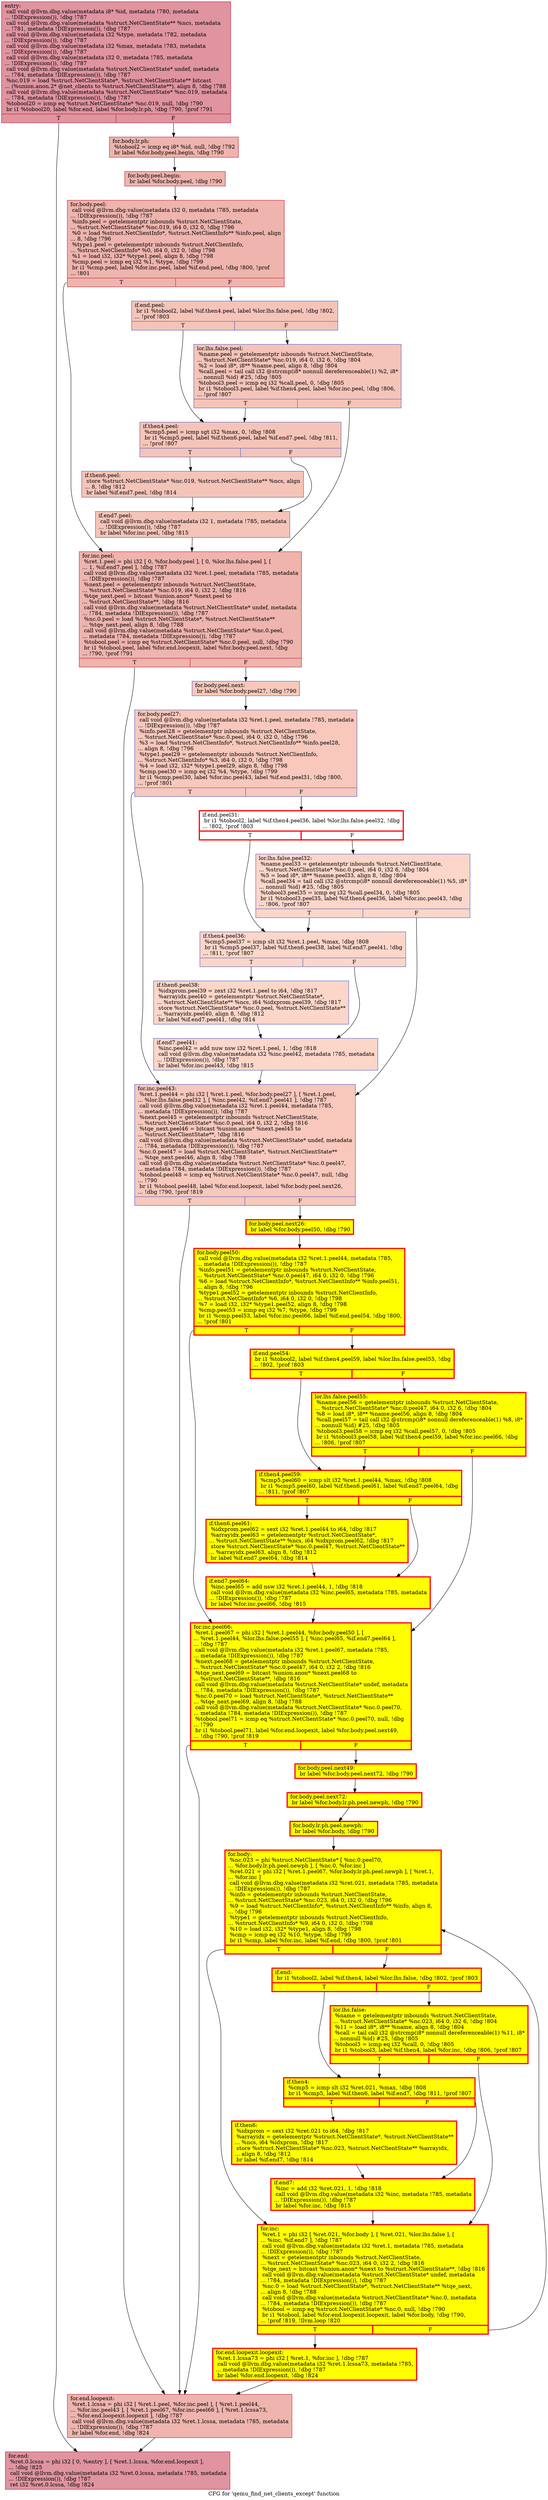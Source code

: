 digraph "CFG for 'qemu_find_net_clients_except' function" {
	label="CFG for 'qemu_find_net_clients_except' function";

	Node0x55a9bd45d560 [shape=record,color="#b70d28ff", style=filled, fillcolor="#b70d2870",label="{entry:\l  call void @llvm.dbg.value(metadata i8* %id, metadata !780, metadata\l... !DIExpression()), !dbg !787\l  call void @llvm.dbg.value(metadata %struct.NetClientState** %ncs, metadata\l... !781, metadata !DIExpression()), !dbg !787\l  call void @llvm.dbg.value(metadata i32 %type, metadata !782, metadata\l... !DIExpression()), !dbg !787\l  call void @llvm.dbg.value(metadata i32 %max, metadata !783, metadata\l... !DIExpression()), !dbg !787\l  call void @llvm.dbg.value(metadata i32 0, metadata !785, metadata\l... !DIExpression()), !dbg !787\l  call void @llvm.dbg.value(metadata %struct.NetClientState* undef, metadata\l... !784, metadata !DIExpression()), !dbg !787\l  %nc.019 = load %struct.NetClientState*, %struct.NetClientState** bitcast\l... (%union.anon.2* @net_clients to %struct.NetClientState**), align 8, !dbg !788\l  call void @llvm.dbg.value(metadata %struct.NetClientState* %nc.019, metadata\l... !784, metadata !DIExpression()), !dbg !787\l  %tobool20 = icmp eq %struct.NetClientState* %nc.019, null, !dbg !790\l  br i1 %tobool20, label %for.end, label %for.body.lr.ph, !dbg !790, !prof !791\l|{<s0>T|<s1>F}}"];
	Node0x55a9bd45d560:s0 -> Node0x55a9bd4b0f00;
	Node0x55a9bd45d560:s1 -> Node0x55a9bd620d50;
	Node0x55a9bd620d50 [shape=record,color="#b70d28ff", style=filled, fillcolor="#d8564670",label="{for.body.lr.ph:                                   \l  %tobool2 = icmp eq i8* %id, null, !dbg !792\l  br label %for.body.peel.begin, !dbg !790\l}"];
	Node0x55a9bd620d50 -> Node0x55a9bd77ba20;
	Node0x55a9bd77ba20 [shape=record,color="#b70d28ff", style=filled, fillcolor="#d8564670",label="{for.body.peel.begin:                              \l  br label %for.body.peel, !dbg !790\l}"];
	Node0x55a9bd77ba20 -> Node0x55a9bd7a1d70;
	Node0x55a9bd7a1d70 [shape=record,color="#b70d28ff", style=filled, fillcolor="#d8564670",label="{for.body.peel:                                    \l  call void @llvm.dbg.value(metadata i32 0, metadata !785, metadata\l... !DIExpression()), !dbg !787\l  %info.peel = getelementptr inbounds %struct.NetClientState,\l... %struct.NetClientState* %nc.019, i64 0, i32 0, !dbg !796\l  %0 = load %struct.NetClientInfo*, %struct.NetClientInfo** %info.peel, align\l... 8, !dbg !796\l  %type1.peel = getelementptr inbounds %struct.NetClientInfo,\l... %struct.NetClientInfo* %0, i64 0, i32 0, !dbg !798\l  %1 = load i32, i32* %type1.peel, align 8, !dbg !798\l  %cmp.peel = icmp eq i32 %1, %type, !dbg !799\l  br i1 %cmp.peel, label %for.inc.peel, label %if.end.peel, !dbg !800, !prof\l... !801\l|{<s0>T|<s1>F}}"];
	Node0x55a9bd7a1d70:s0 -> Node0x55a9bd58a760;
	Node0x55a9bd7a1d70:s1 -> Node0x55a9bd58e650;
	Node0x55a9bd58e650 [shape=record,color="#3d50c3ff", style=filled, fillcolor="#e97a5f70",label="{if.end.peel:                                      \l  br i1 %tobool2, label %if.then4.peel, label %lor.lhs.false.peel, !dbg !802,\l... !prof !803\l|{<s0>T|<s1>F}}"];
	Node0x55a9bd58e650:s0 -> Node0x55a9bd597370;
	Node0x55a9bd58e650:s1 -> Node0x55a9bd7279f0;
	Node0x55a9bd7279f0 [shape=record,color="#3d50c3ff", style=filled, fillcolor="#e97a5f70",label="{lor.lhs.false.peel:                               \l  %name.peel = getelementptr inbounds %struct.NetClientState,\l... %struct.NetClientState* %nc.019, i64 0, i32 6, !dbg !804\l  %2 = load i8*, i8** %name.peel, align 8, !dbg !804\l  %call.peel = tail call i32 @strcmp(i8* nonnull dereferenceable(1) %2, i8*\l... nonnull %id) #25, !dbg !805\l  %tobool3.peel = icmp eq i32 %call.peel, 0, !dbg !805\l  br i1 %tobool3.peel, label %if.then4.peel, label %for.inc.peel, !dbg !806,\l... !prof !807\l|{<s0>T|<s1>F}}"];
	Node0x55a9bd7279f0:s0 -> Node0x55a9bd597370;
	Node0x55a9bd7279f0:s1 -> Node0x55a9bd58a760;
	Node0x55a9bd597370 [shape=record,color="#3d50c3ff", style=filled, fillcolor="#e97a5f70",label="{if.then4.peel:                                    \l  %cmp5.peel = icmp sgt i32 %max, 0, !dbg !808\l  br i1 %cmp5.peel, label %if.then6.peel, label %if.end7.peel, !dbg !811,\l... !prof !807\l|{<s0>T|<s1>F}}"];
	Node0x55a9bd597370:s0 -> Node0x55a9bd58e300;
	Node0x55a9bd597370:s1 -> Node0x55a9bd616e20;
	Node0x55a9bd58e300 [shape=record,color="#3d50c3ff", style=filled, fillcolor="#e97a5f70",label="{if.then6.peel:                                    \l  store %struct.NetClientState* %nc.019, %struct.NetClientState** %ncs, align\l... 8, !dbg !812\l  br label %if.end7.peel, !dbg !814\l}"];
	Node0x55a9bd58e300 -> Node0x55a9bd616e20;
	Node0x55a9bd616e20 [shape=record,color="#3d50c3ff", style=filled, fillcolor="#e97a5f70",label="{if.end7.peel:                                     \l  call void @llvm.dbg.value(metadata i32 1, metadata !785, metadata\l... !DIExpression()), !dbg !787\l  br label %for.inc.peel, !dbg !815\l}"];
	Node0x55a9bd616e20 -> Node0x55a9bd58a760;
	Node0x55a9bd58a760 [shape=record,color="#b70d28ff", style=filled, fillcolor="#d8564670",label="{for.inc.peel:                                     \l  %ret.1.peel = phi i32 [ 0, %for.body.peel ], [ 0, %lor.lhs.false.peel ], [\l... 1, %if.end7.peel ], !dbg !787\l  call void @llvm.dbg.value(metadata i32 %ret.1.peel, metadata !785, metadata\l... !DIExpression()), !dbg !787\l  %next.peel = getelementptr inbounds %struct.NetClientState,\l... %struct.NetClientState* %nc.019, i64 0, i32 2, !dbg !816\l  %tqe_next.peel = bitcast %union.anon* %next.peel to\l... %struct.NetClientState**, !dbg !816\l  call void @llvm.dbg.value(metadata %struct.NetClientState* undef, metadata\l... !784, metadata !DIExpression()), !dbg !787\l  %nc.0.peel = load %struct.NetClientState*, %struct.NetClientState**\l... %tqe_next.peel, align 8, !dbg !788\l  call void @llvm.dbg.value(metadata %struct.NetClientState* %nc.0.peel,\l... metadata !784, metadata !DIExpression()), !dbg !787\l  %tobool.peel = icmp eq %struct.NetClientState* %nc.0.peel, null, !dbg !790\l  br i1 %tobool.peel, label %for.end.loopexit, label %for.body.peel.next, !dbg\l... !790, !prof !791\l|{<s0>T|<s1>F}}"];
	Node0x55a9bd58a760:s0 -> Node0x55a9bd74ad60;
	Node0x55a9bd58a760:s1 -> Node0x55a9bd7a2130;
	Node0x55a9bd7a2130 [shape=record,color="#3d50c3ff", style=filled, fillcolor="#ed836670",label="{for.body.peel.next:                               \l  br label %for.body.peel27, !dbg !790\l}"];
	Node0x55a9bd7a2130 -> Node0x55a9bd6f0380;
	Node0x55a9bd6f0380 [shape=record,color="#3d50c3ff", style=filled, fillcolor="#ed836670",label="{for.body.peel27:                                  \l  call void @llvm.dbg.value(metadata i32 %ret.1.peel, metadata !785, metadata\l... !DIExpression()), !dbg !787\l  %info.peel28 = getelementptr inbounds %struct.NetClientState,\l... %struct.NetClientState* %nc.0.peel, i64 0, i32 0, !dbg !796\l  %3 = load %struct.NetClientInfo*, %struct.NetClientInfo** %info.peel28,\l... align 8, !dbg !796\l  %type1.peel29 = getelementptr inbounds %struct.NetClientInfo,\l... %struct.NetClientInfo* %3, i64 0, i32 0, !dbg !798\l  %4 = load i32, i32* %type1.peel29, align 8, !dbg !798\l  %cmp.peel30 = icmp eq i32 %4, %type, !dbg !799\l  br i1 %cmp.peel30, label %for.inc.peel43, label %if.end.peel31, !dbg !800,\l... !prof !801\l|{<s0>T|<s1>F}}"];
	Node0x55a9bd6f0380:s0 -> Node0x55a9bd58ae40;
	Node0x55a9bd6f0380:s1 -> Node0x55a9bd78db10;
	Node0x55a9bd78db10 [shape=record,penwidth=3.0, color="red",label="{if.end.peel31:                                    \l  br i1 %tobool2, label %if.then4.peel36, label %lor.lhs.false.peel32, !dbg\l... !802, !prof !803\l|{<s0>T|<s1>F}}"];
	Node0x55a9bd78db10:s0 -> Node0x55a9bd58efc0;
	Node0x55a9bd78db10:s1 -> Node0x55a9bd5f94f0;
	Node0x55a9bd5f94f0 [shape=record,color="#3d50c3ff", style=filled, fillcolor="#f6a38570",label="{lor.lhs.false.peel32:                             \l  %name.peel33 = getelementptr inbounds %struct.NetClientState,\l... %struct.NetClientState* %nc.0.peel, i64 0, i32 6, !dbg !804\l  %5 = load i8*, i8** %name.peel33, align 8, !dbg !804\l  %call.peel34 = tail call i32 @strcmp(i8* nonnull dereferenceable(1) %5, i8*\l... nonnull %id) #25, !dbg !805\l  %tobool3.peel35 = icmp eq i32 %call.peel34, 0, !dbg !805\l  br i1 %tobool3.peel35, label %if.then4.peel36, label %for.inc.peel43, !dbg\l... !806, !prof !807\l|{<s0>T|<s1>F}}"];
	Node0x55a9bd5f94f0:s0 -> Node0x55a9bd58efc0;
	Node0x55a9bd5f94f0:s1 -> Node0x55a9bd58ae40;
	Node0x55a9bd58efc0 [shape=record,color="#3d50c3ff", style=filled, fillcolor="#f6a38570",label="{if.then4.peel36:                                  \l  %cmp5.peel37 = icmp slt i32 %ret.1.peel, %max, !dbg !808\l  br i1 %cmp5.peel37, label %if.then6.peel38, label %if.end7.peel41, !dbg\l... !811, !prof !807\l|{<s0>T|<s1>F}}"];
	Node0x55a9bd58efc0:s0 -> Node0x55a9bd76a730;
	Node0x55a9bd58efc0:s1 -> Node0x55a9bd58ad00;
	Node0x55a9bd76a730 [shape=record,color="#3d50c3ff", style=filled, fillcolor="#f6a38570",label="{if.then6.peel38:                                  \l  %idxprom.peel39 = zext i32 %ret.1.peel to i64, !dbg !817\l  %arrayidx.peel40 = getelementptr %struct.NetClientState*,\l... %struct.NetClientState** %ncs, i64 %idxprom.peel39, !dbg !817\l  store %struct.NetClientState* %nc.0.peel, %struct.NetClientState**\l... %arrayidx.peel40, align 8, !dbg !812\l  br label %if.end7.peel41, !dbg !814\l}"];
	Node0x55a9bd76a730 -> Node0x55a9bd58ad00;
	Node0x55a9bd58ad00 [shape=record,color="#3d50c3ff", style=filled, fillcolor="#f6a38570",label="{if.end7.peel41:                                   \l  %inc.peel42 = add nuw nsw i32 %ret.1.peel, 1, !dbg !818\l  call void @llvm.dbg.value(metadata i32 %inc.peel42, metadata !785, metadata\l... !DIExpression()), !dbg !787\l  br label %for.inc.peel43, !dbg !815\l}"];
	Node0x55a9bd58ad00 -> Node0x55a9bd58ae40;
	Node0x55a9bd58ae40 [shape=record,color="#3d50c3ff", style=filled, fillcolor="#ed836670",label="{for.inc.peel43:                                   \l  %ret.1.peel44 = phi i32 [ %ret.1.peel, %for.body.peel27 ], [ %ret.1.peel,\l... %lor.lhs.false.peel32 ], [ %inc.peel42, %if.end7.peel41 ], !dbg !787\l  call void @llvm.dbg.value(metadata i32 %ret.1.peel44, metadata !785,\l... metadata !DIExpression()), !dbg !787\l  %next.peel45 = getelementptr inbounds %struct.NetClientState,\l... %struct.NetClientState* %nc.0.peel, i64 0, i32 2, !dbg !816\l  %tqe_next.peel46 = bitcast %union.anon* %next.peel45 to\l... %struct.NetClientState**, !dbg !816\l  call void @llvm.dbg.value(metadata %struct.NetClientState* undef, metadata\l... !784, metadata !DIExpression()), !dbg !787\l  %nc.0.peel47 = load %struct.NetClientState*, %struct.NetClientState**\l... %tqe_next.peel46, align 8, !dbg !788\l  call void @llvm.dbg.value(metadata %struct.NetClientState* %nc.0.peel47,\l... metadata !784, metadata !DIExpression()), !dbg !787\l  %tobool.peel48 = icmp eq %struct.NetClientState* %nc.0.peel47, null, !dbg\l... !790\l  br i1 %tobool.peel48, label %for.end.loopexit, label %for.body.peel.next26,\l... !dbg !790, !prof !819\l|{<s0>T|<s1>F}}"];
	Node0x55a9bd58ae40:s0 -> Node0x55a9bd74ad60;
	Node0x55a9bd58ae40:s1 -> Node0x55a9bd74ab30;
	Node0x55a9bd74ab30 [shape=record,penwidth=3.0, style="filled", color="red", fillcolor="yellow",label="{for.body.peel.next26:                             \l  br label %for.body.peel50, !dbg !790\l}"];
	Node0x55a9bd74ab30 -> Node0x55a9bd773580;
	Node0x55a9bd773580 [shape=record,penwidth=3.0, style="filled", color="red", fillcolor="yellow",label="{for.body.peel50:                                  \l  call void @llvm.dbg.value(metadata i32 %ret.1.peel44, metadata !785,\l... metadata !DIExpression()), !dbg !787\l  %info.peel51 = getelementptr inbounds %struct.NetClientState,\l... %struct.NetClientState* %nc.0.peel47, i64 0, i32 0, !dbg !796\l  %6 = load %struct.NetClientInfo*, %struct.NetClientInfo** %info.peel51,\l... align 8, !dbg !796\l  %type1.peel52 = getelementptr inbounds %struct.NetClientInfo,\l... %struct.NetClientInfo* %6, i64 0, i32 0, !dbg !798\l  %7 = load i32, i32* %type1.peel52, align 8, !dbg !798\l  %cmp.peel53 = icmp eq i32 %7, %type, !dbg !799\l  br i1 %cmp.peel53, label %for.inc.peel66, label %if.end.peel54, !dbg !800,\l... !prof !801\l|{<s0>T|<s1>F}}"];
	Node0x55a9bd773580:s0 -> Node0x55a9bd590210;
	Node0x55a9bd773580:s1 -> Node0x55a9bd78dc20;
	Node0x55a9bd78dc20 [shape=record,penwidth=3.0, style="filled", color="red", fillcolor="yellow",label="{if.end.peel54:                                    \l  br i1 %tobool2, label %if.then4.peel59, label %lor.lhs.false.peel55, !dbg\l... !802, !prof !803\l|{<s0>T|<s1>F}}"];
	Node0x55a9bd78dc20:s0 -> Node0x55a9bd74b270;
	Node0x55a9bd78dc20:s1 -> Node0x55a9bd7a4aa0;
	Node0x55a9bd7a4aa0 [shape=record,penwidth=3.0, style="filled", color="red", fillcolor="yellow",label="{lor.lhs.false.peel55:                             \l  %name.peel56 = getelementptr inbounds %struct.NetClientState,\l... %struct.NetClientState* %nc.0.peel47, i64 0, i32 6, !dbg !804\l  %8 = load i8*, i8** %name.peel56, align 8, !dbg !804\l  %call.peel57 = tail call i32 @strcmp(i8* nonnull dereferenceable(1) %8, i8*\l... nonnull %id) #25, !dbg !805\l  %tobool3.peel58 = icmp eq i32 %call.peel57, 0, !dbg !805\l  br i1 %tobool3.peel58, label %if.then4.peel59, label %for.inc.peel66, !dbg\l... !806, !prof !807\l|{<s0>T|<s1>F}}"];
	Node0x55a9bd7a4aa0:s0 -> Node0x55a9bd74b270;
	Node0x55a9bd7a4aa0:s1 -> Node0x55a9bd590210;
	Node0x55a9bd74b270 [shape=record,penwidth=3.0, style="filled", color="red", fillcolor="yellow",label="{if.then4.peel59:                                  \l  %cmp5.peel60 = icmp slt i32 %ret.1.peel44, %max, !dbg !808\l  br i1 %cmp5.peel60, label %if.then6.peel61, label %if.end7.peel64, !dbg\l... !811, !prof !807\l|{<s0>T|<s1>F}}"];
	Node0x55a9bd74b270:s0 -> Node0x55a9bd74b460;
	Node0x55a9bd74b270:s1 -> Node0x55a9bd58e8a0;
	Node0x55a9bd74b460 [shape=record,penwidth=3.0, style="filled", color="red", fillcolor="yellow",label="{if.then6.peel61:                                  \l  %idxprom.peel62 = sext i32 %ret.1.peel44 to i64, !dbg !817\l  %arrayidx.peel63 = getelementptr %struct.NetClientState*,\l... %struct.NetClientState** %ncs, i64 %idxprom.peel62, !dbg !817\l  store %struct.NetClientState* %nc.0.peel47, %struct.NetClientState**\l... %arrayidx.peel63, align 8, !dbg !812\l  br label %if.end7.peel64, !dbg !814\l}"];
	Node0x55a9bd74b460 -> Node0x55a9bd58e8a0;
	Node0x55a9bd58e8a0 [shape=record,penwidth=3.0, style="filled", color="red", fillcolor="yellow",label="{if.end7.peel64:                                   \l  %inc.peel65 = add nsw i32 %ret.1.peel44, 1, !dbg !818\l  call void @llvm.dbg.value(metadata i32 %inc.peel65, metadata !785, metadata\l... !DIExpression()), !dbg !787\l  br label %for.inc.peel66, !dbg !815\l}"];
	Node0x55a9bd58e8a0 -> Node0x55a9bd590210;
	Node0x55a9bd590210 [shape=record,penwidth=3.0, style="filled", color="red", fillcolor="yellow",label="{for.inc.peel66:                                   \l  %ret.1.peel67 = phi i32 [ %ret.1.peel44, %for.body.peel50 ], [\l... %ret.1.peel44, %lor.lhs.false.peel55 ], [ %inc.peel65, %if.end7.peel64 ],\l... !dbg !787\l  call void @llvm.dbg.value(metadata i32 %ret.1.peel67, metadata !785,\l... metadata !DIExpression()), !dbg !787\l  %next.peel68 = getelementptr inbounds %struct.NetClientState,\l... %struct.NetClientState* %nc.0.peel47, i64 0, i32 2, !dbg !816\l  %tqe_next.peel69 = bitcast %union.anon* %next.peel68 to\l... %struct.NetClientState**, !dbg !816\l  call void @llvm.dbg.value(metadata %struct.NetClientState* undef, metadata\l... !784, metadata !DIExpression()), !dbg !787\l  %nc.0.peel70 = load %struct.NetClientState*, %struct.NetClientState**\l... %tqe_next.peel69, align 8, !dbg !788\l  call void @llvm.dbg.value(metadata %struct.NetClientState* %nc.0.peel70,\l... metadata !784, metadata !DIExpression()), !dbg !787\l  %tobool.peel71 = icmp eq %struct.NetClientState* %nc.0.peel70, null, !dbg\l... !790\l  br i1 %tobool.peel71, label %for.end.loopexit, label %for.body.peel.next49,\l... !dbg !790, !prof !819\l|{<s0>T|<s1>F}}"];
	Node0x55a9bd590210:s0 -> Node0x55a9bd74ad60;
	Node0x55a9bd590210:s1 -> Node0x55a9bd77b9d0;
	Node0x55a9bd77b9d0 [shape=record,penwidth=3.0, style="filled", color="red", fillcolor="yellow",label="{for.body.peel.next49:                             \l  br label %for.body.peel.next72, !dbg !790\l}"];
	Node0x55a9bd77b9d0 -> Node0x55a9bd57d1a0;
	Node0x55a9bd57d1a0 [shape=record,penwidth=3.0, style="filled", color="red", fillcolor="yellow",label="{for.body.peel.next72:                             \l  br label %for.body.lr.ph.peel.newph, !dbg !790\l}"];
	Node0x55a9bd57d1a0 -> Node0x55a9bd759610;
	Node0x55a9bd759610 [shape=record,penwidth=3.0, style="filled", color="red", fillcolor="yellow",label="{for.body.lr.ph.peel.newph:                        \l  br label %for.body, !dbg !790\l}"];
	Node0x55a9bd759610 -> Node0x55a9bd4b1300;
	Node0x55a9bd4b1300 [shape=record,penwidth=3.0, style="filled", color="red", fillcolor="yellow",label="{for.body:                                         \l  %nc.023 = phi %struct.NetClientState* [ %nc.0.peel70,\l... %for.body.lr.ph.peel.newph ], [ %nc.0, %for.inc ]\l  %ret.021 = phi i32 [ %ret.1.peel67, %for.body.lr.ph.peel.newph ], [ %ret.1,\l... %for.inc ]\l  call void @llvm.dbg.value(metadata i32 %ret.021, metadata !785, metadata\l... !DIExpression()), !dbg !787\l  %info = getelementptr inbounds %struct.NetClientState,\l... %struct.NetClientState* %nc.023, i64 0, i32 0, !dbg !796\l  %9 = load %struct.NetClientInfo*, %struct.NetClientInfo** %info, align 8,\l... !dbg !796\l  %type1 = getelementptr inbounds %struct.NetClientInfo,\l... %struct.NetClientInfo* %9, i64 0, i32 0, !dbg !798\l  %10 = load i32, i32* %type1, align 8, !dbg !798\l  %cmp = icmp eq i32 %10, %type, !dbg !799\l  br i1 %cmp, label %for.inc, label %if.end, !dbg !800, !prof !801\l|{<s0>T|<s1>F}}"];
	Node0x55a9bd4b1300:s0 -> Node0x55a9bd4b1250;
	Node0x55a9bd4b1300:s1 -> Node0x55a9bd4b1700;
	Node0x55a9bd4b1700 [shape=record,penwidth=3.0, style="filled", color="red", fillcolor="yellow",label="{if.end:                                           \l  br i1 %tobool2, label %if.then4, label %lor.lhs.false, !dbg !802, !prof !803\l|{<s0>T|<s1>F}}"];
	Node0x55a9bd4b1700:s0 -> Node0x55a9bd4b1fa0;
	Node0x55a9bd4b1700:s1 -> Node0x55a9bd4b2060;
	Node0x55a9bd4b2060 [shape=record,penwidth=3.0, style="filled", color="red", fillcolor="yellow",label="{lor.lhs.false:                                    \l  %name = getelementptr inbounds %struct.NetClientState,\l... %struct.NetClientState* %nc.023, i64 0, i32 6, !dbg !804\l  %11 = load i8*, i8** %name, align 8, !dbg !804\l  %call = tail call i32 @strcmp(i8* nonnull dereferenceable(1) %11, i8*\l... nonnull %id) #25, !dbg !805\l  %tobool3 = icmp eq i32 %call, 0, !dbg !805\l  br i1 %tobool3, label %if.then4, label %for.inc, !dbg !806, !prof !807\l|{<s0>T|<s1>F}}"];
	Node0x55a9bd4b2060:s0 -> Node0x55a9bd4b1fa0;
	Node0x55a9bd4b2060:s1 -> Node0x55a9bd4b1250;
	Node0x55a9bd4b1fa0 [shape=record,penwidth=3.0, style="filled", color="red", fillcolor="yellow",label="{if.then4:                                         \l  %cmp5 = icmp slt i32 %ret.021, %max, !dbg !808\l  br i1 %cmp5, label %if.then6, label %if.end7, !dbg !811, !prof !807\l|{<s0>T|<s1>F}}"];
	Node0x55a9bd4b1fa0:s0 -> Node0x55a9bd4b2b10;
	Node0x55a9bd4b1fa0:s1 -> Node0x55a9bd4b2b60;
	Node0x55a9bd4b2b10 [shape=record,penwidth=3.0, style="filled", color="red", fillcolor="yellow",label="{if.then6:                                         \l  %idxprom = sext i32 %ret.021 to i64, !dbg !817\l  %arrayidx = getelementptr %struct.NetClientState*, %struct.NetClientState**\l... %ncs, i64 %idxprom, !dbg !817\l  store %struct.NetClientState* %nc.023, %struct.NetClientState** %arrayidx,\l... align 8, !dbg !812\l  br label %if.end7, !dbg !814\l}"];
	Node0x55a9bd4b2b10 -> Node0x55a9bd4b2b60;
	Node0x55a9bd4b2b60 [shape=record,penwidth=3.0, style="filled", color="red", fillcolor="yellow",label="{if.end7:                                          \l  %inc = add i32 %ret.021, 1, !dbg !818\l  call void @llvm.dbg.value(metadata i32 %inc, metadata !785, metadata\l... !DIExpression()), !dbg !787\l  br label %for.inc, !dbg !815\l}"];
	Node0x55a9bd4b2b60 -> Node0x55a9bd4b1250;
	Node0x55a9bd4b1250 [shape=record,penwidth=3.0, style="filled", color="red", fillcolor="yellow",label="{for.inc:                                          \l  %ret.1 = phi i32 [ %ret.021, %for.body ], [ %ret.021, %lor.lhs.false ], [\l... %inc, %if.end7 ], !dbg !787\l  call void @llvm.dbg.value(metadata i32 %ret.1, metadata !785, metadata\l... !DIExpression()), !dbg !787\l  %next = getelementptr inbounds %struct.NetClientState,\l... %struct.NetClientState* %nc.023, i64 0, i32 2, !dbg !816\l  %tqe_next = bitcast %union.anon* %next to %struct.NetClientState**, !dbg !816\l  call void @llvm.dbg.value(metadata %struct.NetClientState* undef, metadata\l... !784, metadata !DIExpression()), !dbg !787\l  %nc.0 = load %struct.NetClientState*, %struct.NetClientState** %tqe_next,\l... align 8, !dbg !788\l  call void @llvm.dbg.value(metadata %struct.NetClientState* %nc.0, metadata\l... !784, metadata !DIExpression()), !dbg !787\l  %tobool = icmp eq %struct.NetClientState* %nc.0, null, !dbg !790\l  br i1 %tobool, label %for.end.loopexit.loopexit, label %for.body, !dbg !790,\l... !prof !819, !llvm.loop !820\l|{<s0>T|<s1>F}}"];
	Node0x55a9bd4b1250:s0 -> Node0x55a9bd57d0a0;
	Node0x55a9bd4b1250:s1 -> Node0x55a9bd4b1300;
	Node0x55a9bd57d0a0 [shape=record,penwidth=3.0, style="filled", color="red", fillcolor="yellow",label="{for.end.loopexit.loopexit:                        \l  %ret.1.lcssa73 = phi i32 [ %ret.1, %for.inc ], !dbg !787\l  call void @llvm.dbg.value(metadata i32 %ret.1.lcssa73, metadata !785,\l... metadata !DIExpression()), !dbg !787\l  br label %for.end.loopexit, !dbg !824\l}"];
	Node0x55a9bd57d0a0 -> Node0x55a9bd74ad60;
	Node0x55a9bd74ad60 [shape=record,color="#b70d28ff", style=filled, fillcolor="#d8564670",label="{for.end.loopexit:                                 \l  %ret.1.lcssa = phi i32 [ %ret.1.peel, %for.inc.peel ], [ %ret.1.peel44,\l... %for.inc.peel43 ], [ %ret.1.peel67, %for.inc.peel66 ], [ %ret.1.lcssa73,\l... %for.end.loopexit.loopexit ], !dbg !787\l  call void @llvm.dbg.value(metadata i32 %ret.1.lcssa, metadata !785, metadata\l... !DIExpression()), !dbg !787\l  br label %for.end, !dbg !824\l}"];
	Node0x55a9bd74ad60 -> Node0x55a9bd4b0f00;
	Node0x55a9bd4b0f00 [shape=record,color="#b70d28ff", style=filled, fillcolor="#b70d2870",label="{for.end:                                          \l  %ret.0.lcssa = phi i32 [ 0, %entry ], [ %ret.1.lcssa, %for.end.loopexit ],\l... !dbg !825\l  call void @llvm.dbg.value(metadata i32 %ret.0.lcssa, metadata !785, metadata\l... !DIExpression()), !dbg !787\l  ret i32 %ret.0.lcssa, !dbg !824\l}"];
}
